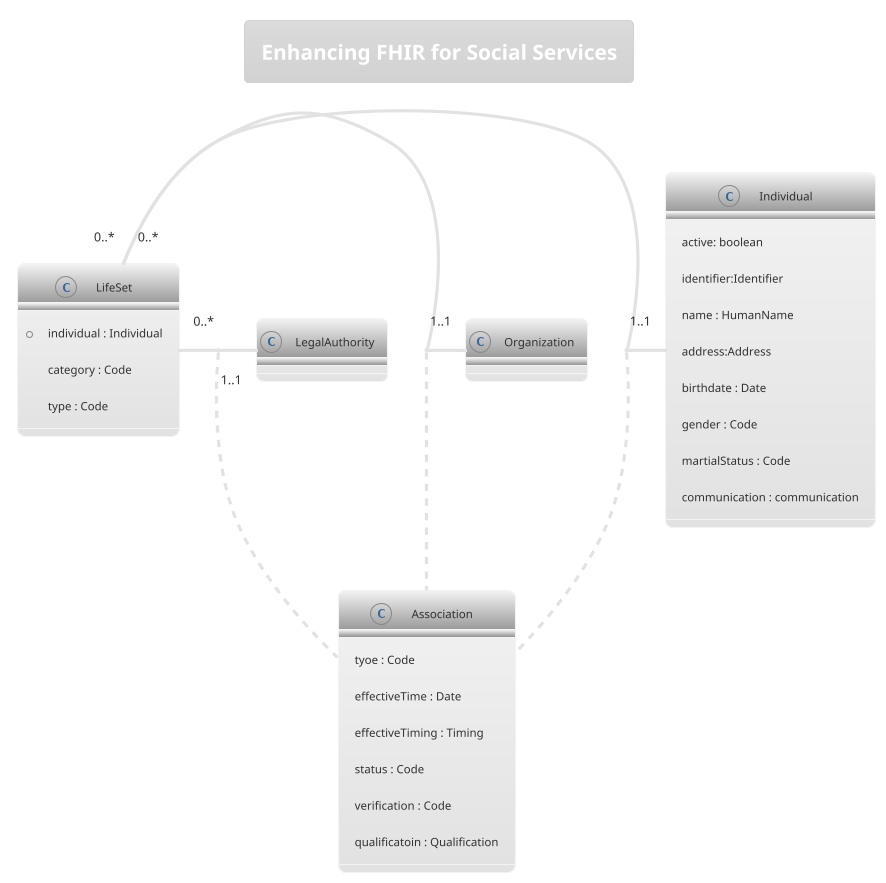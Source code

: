 @startuml


scale 620 width
scale 620 height

!theme toy

skinparam headerFontSize 20
header "Figure 1"
@startuml
!theme lightgray

title Enhancing FHIR for Social Services

class Individual {
active: boolean
identifier:Identifier
name : HumanName
address:Address
birthdate : Date
gender : Code
martialStatus : Code
communication : communication
}

 
 

class LifeSet {
    
+ individual : Individual
}

LifeSet : category : Code
LifeSet : type : Code
 

' Individual "*" <--o "0" LifeSet : association

' Individual "*" <--o "1" ScreeningGroup : member

   

 
 
LifeSet "0..*" - "1..1" Individual
(LifeSet, Individual) .. Association

class Association {
   tyoe : Code
   effectiveTime : Date
   effectiveTiming : Timing
   status : Code
   verification : Code
   qualificatoin : Qualification
   
}

LifeSet "0..*" - "1..1" Organization
(LifeSet, Organization) .. Association
 
LifeSet "0..*" - "1..1" LegalAuthority
(LifeSet, LegalAuthority) .. Association
 


   
 
@enduml